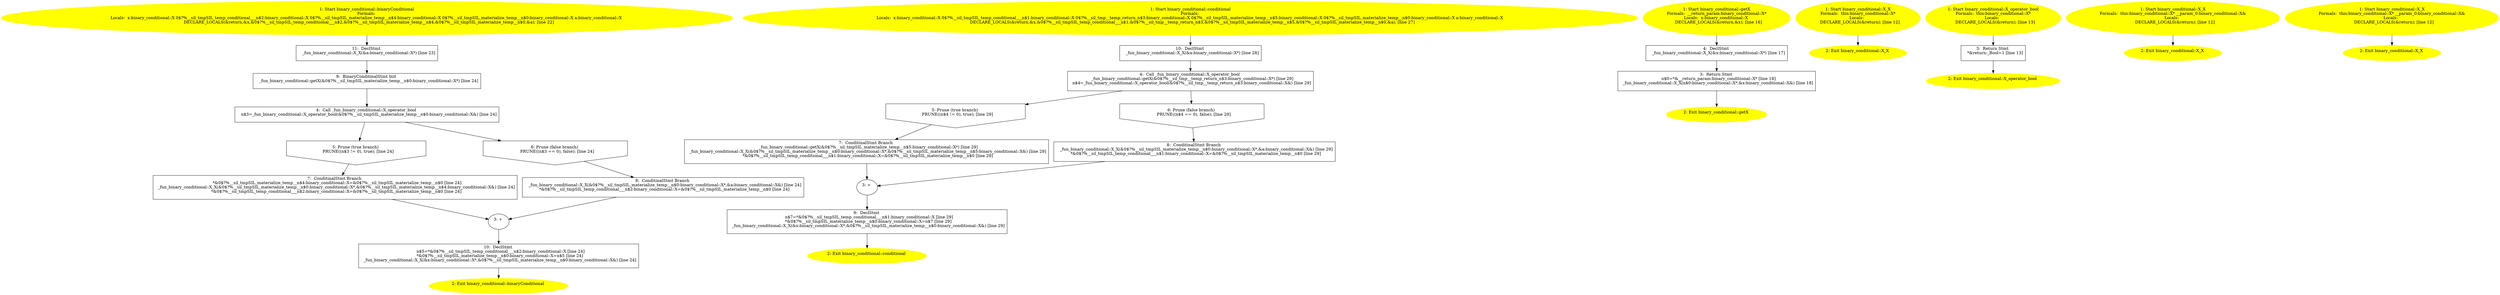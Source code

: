 /* @generated */
digraph iCFG {
"binaryConditional#binary_conditional#_ZN18binary_conditional17binaryConditionalEv.af42c001c0ee2314f76b0516127756f0_1" [label="1: Start binary_conditional::binaryConditional\nFormals: \nLocals:  x:binary_conditional::X 0$?%__sil_tmpSIL_temp_conditional___n$2:binary_conditional::X 0$?%__sil_tmpSIL_materialize_temp__n$4:binary_conditional::X 0$?%__sil_tmpSIL_materialize_temp__n$0:binary_conditional::X a:binary_conditional::X \n   DECLARE_LOCALS(&return,&x,&0$?%__sil_tmpSIL_temp_conditional___n$2,&0$?%__sil_tmpSIL_materialize_temp__n$4,&0$?%__sil_tmpSIL_materialize_temp__n$0,&a); [line 22]\n " color=yellow style=filled]
	

	 "binaryConditional#binary_conditional#_ZN18binary_conditional17binaryConditionalEv.af42c001c0ee2314f76b0516127756f0_1" -> "binaryConditional#binary_conditional#_ZN18binary_conditional17binaryConditionalEv.af42c001c0ee2314f76b0516127756f0_11" ;
"binaryConditional#binary_conditional#_ZN18binary_conditional17binaryConditionalEv.af42c001c0ee2314f76b0516127756f0_2" [label="2: Exit binary_conditional::binaryConditional \n  " color=yellow style=filled]
	

"binaryConditional#binary_conditional#_ZN18binary_conditional17binaryConditionalEv.af42c001c0ee2314f76b0516127756f0_3" [label="3: + \n  " ]
	

	 "binaryConditional#binary_conditional#_ZN18binary_conditional17binaryConditionalEv.af42c001c0ee2314f76b0516127756f0_3" -> "binaryConditional#binary_conditional#_ZN18binary_conditional17binaryConditionalEv.af42c001c0ee2314f76b0516127756f0_10" ;
"binaryConditional#binary_conditional#_ZN18binary_conditional17binaryConditionalEv.af42c001c0ee2314f76b0516127756f0_4" [label="4:  Call _fun_binary_conditional::X_operator_bool \n   n$3=_fun_binary_conditional::X_operator_bool(&0$?%__sil_tmpSIL_materialize_temp__n$0:binary_conditional::X&) [line 24]\n " shape="box"]
	

	 "binaryConditional#binary_conditional#_ZN18binary_conditional17binaryConditionalEv.af42c001c0ee2314f76b0516127756f0_4" -> "binaryConditional#binary_conditional#_ZN18binary_conditional17binaryConditionalEv.af42c001c0ee2314f76b0516127756f0_5" ;
	 "binaryConditional#binary_conditional#_ZN18binary_conditional17binaryConditionalEv.af42c001c0ee2314f76b0516127756f0_4" -> "binaryConditional#binary_conditional#_ZN18binary_conditional17binaryConditionalEv.af42c001c0ee2314f76b0516127756f0_6" ;
"binaryConditional#binary_conditional#_ZN18binary_conditional17binaryConditionalEv.af42c001c0ee2314f76b0516127756f0_5" [label="5: Prune (true branch) \n   PRUNE((n$3 != 0), true); [line 24]\n " shape="invhouse"]
	

	 "binaryConditional#binary_conditional#_ZN18binary_conditional17binaryConditionalEv.af42c001c0ee2314f76b0516127756f0_5" -> "binaryConditional#binary_conditional#_ZN18binary_conditional17binaryConditionalEv.af42c001c0ee2314f76b0516127756f0_7" ;
"binaryConditional#binary_conditional#_ZN18binary_conditional17binaryConditionalEv.af42c001c0ee2314f76b0516127756f0_6" [label="6: Prune (false branch) \n   PRUNE((n$3 == 0), false); [line 24]\n " shape="invhouse"]
	

	 "binaryConditional#binary_conditional#_ZN18binary_conditional17binaryConditionalEv.af42c001c0ee2314f76b0516127756f0_6" -> "binaryConditional#binary_conditional#_ZN18binary_conditional17binaryConditionalEv.af42c001c0ee2314f76b0516127756f0_8" ;
"binaryConditional#binary_conditional#_ZN18binary_conditional17binaryConditionalEv.af42c001c0ee2314f76b0516127756f0_7" [label="7:  ConditinalStmt Branch \n   *&0$?%__sil_tmpSIL_materialize_temp__n$4:binary_conditional::X=&0$?%__sil_tmpSIL_materialize_temp__n$0 [line 24]\n  _fun_binary_conditional::X_X(&0$?%__sil_tmpSIL_materialize_temp__n$0:binary_conditional::X*,&0$?%__sil_tmpSIL_materialize_temp__n$4:binary_conditional::X&) [line 24]\n  *&0$?%__sil_tmpSIL_temp_conditional___n$2:binary_conditional::X=&0$?%__sil_tmpSIL_materialize_temp__n$0 [line 24]\n " shape="box"]
	

	 "binaryConditional#binary_conditional#_ZN18binary_conditional17binaryConditionalEv.af42c001c0ee2314f76b0516127756f0_7" -> "binaryConditional#binary_conditional#_ZN18binary_conditional17binaryConditionalEv.af42c001c0ee2314f76b0516127756f0_3" ;
"binaryConditional#binary_conditional#_ZN18binary_conditional17binaryConditionalEv.af42c001c0ee2314f76b0516127756f0_8" [label="8:  ConditinalStmt Branch \n   _fun_binary_conditional::X_X(&0$?%__sil_tmpSIL_materialize_temp__n$0:binary_conditional::X*,&a:binary_conditional::X&) [line 24]\n  *&0$?%__sil_tmpSIL_temp_conditional___n$2:binary_conditional::X=&0$?%__sil_tmpSIL_materialize_temp__n$0 [line 24]\n " shape="box"]
	

	 "binaryConditional#binary_conditional#_ZN18binary_conditional17binaryConditionalEv.af42c001c0ee2314f76b0516127756f0_8" -> "binaryConditional#binary_conditional#_ZN18binary_conditional17binaryConditionalEv.af42c001c0ee2314f76b0516127756f0_3" ;
"binaryConditional#binary_conditional#_ZN18binary_conditional17binaryConditionalEv.af42c001c0ee2314f76b0516127756f0_9" [label="9:  BinaryConditinalStmt Init \n   _fun_binary_conditional::getX(&0$?%__sil_tmpSIL_materialize_temp__n$0:binary_conditional::X*) [line 24]\n " shape="box"]
	

	 "binaryConditional#binary_conditional#_ZN18binary_conditional17binaryConditionalEv.af42c001c0ee2314f76b0516127756f0_9" -> "binaryConditional#binary_conditional#_ZN18binary_conditional17binaryConditionalEv.af42c001c0ee2314f76b0516127756f0_4" ;
"binaryConditional#binary_conditional#_ZN18binary_conditional17binaryConditionalEv.af42c001c0ee2314f76b0516127756f0_10" [label="10:  DeclStmt \n   n$5=*&0$?%__sil_tmpSIL_temp_conditional___n$2:binary_conditional::X [line 24]\n  *&0$?%__sil_tmpSIL_materialize_temp__n$0:binary_conditional::X=n$5 [line 24]\n  _fun_binary_conditional::X_X(&x:binary_conditional::X*,&0$?%__sil_tmpSIL_materialize_temp__n$0:binary_conditional::X&) [line 24]\n " shape="box"]
	

	 "binaryConditional#binary_conditional#_ZN18binary_conditional17binaryConditionalEv.af42c001c0ee2314f76b0516127756f0_10" -> "binaryConditional#binary_conditional#_ZN18binary_conditional17binaryConditionalEv.af42c001c0ee2314f76b0516127756f0_2" ;
"binaryConditional#binary_conditional#_ZN18binary_conditional17binaryConditionalEv.af42c001c0ee2314f76b0516127756f0_11" [label="11:  DeclStmt \n   _fun_binary_conditional::X_X(&a:binary_conditional::X*) [line 23]\n " shape="box"]
	

	 "binaryConditional#binary_conditional#_ZN18binary_conditional17binaryConditionalEv.af42c001c0ee2314f76b0516127756f0_11" -> "binaryConditional#binary_conditional#_ZN18binary_conditional17binaryConditionalEv.af42c001c0ee2314f76b0516127756f0_9" ;
"conditional#binary_conditional#_ZN18binary_conditional11conditionalEv.4759b8a979477773442be7ef925c905c_1" [label="1: Start binary_conditional::conditional\nFormals: \nLocals:  x:binary_conditional::X 0$?%__sil_tmpSIL_temp_conditional___n$1:binary_conditional::X 0$?%__sil_tmp__temp_return_n$3:binary_conditional::X 0$?%__sil_tmpSIL_materialize_temp__n$5:binary_conditional::X 0$?%__sil_tmpSIL_materialize_temp__n$0:binary_conditional::X a:binary_conditional::X \n   DECLARE_LOCALS(&return,&x,&0$?%__sil_tmpSIL_temp_conditional___n$1,&0$?%__sil_tmp__temp_return_n$3,&0$?%__sil_tmpSIL_materialize_temp__n$5,&0$?%__sil_tmpSIL_materialize_temp__n$0,&a); [line 27]\n " color=yellow style=filled]
	

	 "conditional#binary_conditional#_ZN18binary_conditional11conditionalEv.4759b8a979477773442be7ef925c905c_1" -> "conditional#binary_conditional#_ZN18binary_conditional11conditionalEv.4759b8a979477773442be7ef925c905c_10" ;
"conditional#binary_conditional#_ZN18binary_conditional11conditionalEv.4759b8a979477773442be7ef925c905c_2" [label="2: Exit binary_conditional::conditional \n  " color=yellow style=filled]
	

"conditional#binary_conditional#_ZN18binary_conditional11conditionalEv.4759b8a979477773442be7ef925c905c_3" [label="3: + \n  " ]
	

	 "conditional#binary_conditional#_ZN18binary_conditional11conditionalEv.4759b8a979477773442be7ef925c905c_3" -> "conditional#binary_conditional#_ZN18binary_conditional11conditionalEv.4759b8a979477773442be7ef925c905c_9" ;
"conditional#binary_conditional#_ZN18binary_conditional11conditionalEv.4759b8a979477773442be7ef925c905c_4" [label="4:  Call _fun_binary_conditional::X_operator_bool \n   _fun_binary_conditional::getX(&0$?%__sil_tmp__temp_return_n$3:binary_conditional::X*) [line 29]\n  n$4=_fun_binary_conditional::X_operator_bool(&0$?%__sil_tmp__temp_return_n$3:binary_conditional::X&) [line 29]\n " shape="box"]
	

	 "conditional#binary_conditional#_ZN18binary_conditional11conditionalEv.4759b8a979477773442be7ef925c905c_4" -> "conditional#binary_conditional#_ZN18binary_conditional11conditionalEv.4759b8a979477773442be7ef925c905c_5" ;
	 "conditional#binary_conditional#_ZN18binary_conditional11conditionalEv.4759b8a979477773442be7ef925c905c_4" -> "conditional#binary_conditional#_ZN18binary_conditional11conditionalEv.4759b8a979477773442be7ef925c905c_6" ;
"conditional#binary_conditional#_ZN18binary_conditional11conditionalEv.4759b8a979477773442be7ef925c905c_5" [label="5: Prune (true branch) \n   PRUNE((n$4 != 0), true); [line 29]\n " shape="invhouse"]
	

	 "conditional#binary_conditional#_ZN18binary_conditional11conditionalEv.4759b8a979477773442be7ef925c905c_5" -> "conditional#binary_conditional#_ZN18binary_conditional11conditionalEv.4759b8a979477773442be7ef925c905c_7" ;
"conditional#binary_conditional#_ZN18binary_conditional11conditionalEv.4759b8a979477773442be7ef925c905c_6" [label="6: Prune (false branch) \n   PRUNE((n$4 == 0), false); [line 29]\n " shape="invhouse"]
	

	 "conditional#binary_conditional#_ZN18binary_conditional11conditionalEv.4759b8a979477773442be7ef925c905c_6" -> "conditional#binary_conditional#_ZN18binary_conditional11conditionalEv.4759b8a979477773442be7ef925c905c_8" ;
"conditional#binary_conditional#_ZN18binary_conditional11conditionalEv.4759b8a979477773442be7ef925c905c_7" [label="7:  ConditinalStmt Branch \n   _fun_binary_conditional::getX(&0$?%__sil_tmpSIL_materialize_temp__n$5:binary_conditional::X*) [line 29]\n  _fun_binary_conditional::X_X(&0$?%__sil_tmpSIL_materialize_temp__n$0:binary_conditional::X*,&0$?%__sil_tmpSIL_materialize_temp__n$5:binary_conditional::X&) [line 29]\n  *&0$?%__sil_tmpSIL_temp_conditional___n$1:binary_conditional::X=&0$?%__sil_tmpSIL_materialize_temp__n$0 [line 29]\n " shape="box"]
	

	 "conditional#binary_conditional#_ZN18binary_conditional11conditionalEv.4759b8a979477773442be7ef925c905c_7" -> "conditional#binary_conditional#_ZN18binary_conditional11conditionalEv.4759b8a979477773442be7ef925c905c_3" ;
"conditional#binary_conditional#_ZN18binary_conditional11conditionalEv.4759b8a979477773442be7ef925c905c_8" [label="8:  ConditinalStmt Branch \n   _fun_binary_conditional::X_X(&0$?%__sil_tmpSIL_materialize_temp__n$0:binary_conditional::X*,&a:binary_conditional::X&) [line 29]\n  *&0$?%__sil_tmpSIL_temp_conditional___n$1:binary_conditional::X=&0$?%__sil_tmpSIL_materialize_temp__n$0 [line 29]\n " shape="box"]
	

	 "conditional#binary_conditional#_ZN18binary_conditional11conditionalEv.4759b8a979477773442be7ef925c905c_8" -> "conditional#binary_conditional#_ZN18binary_conditional11conditionalEv.4759b8a979477773442be7ef925c905c_3" ;
"conditional#binary_conditional#_ZN18binary_conditional11conditionalEv.4759b8a979477773442be7ef925c905c_9" [label="9:  DeclStmt \n   n$7=*&0$?%__sil_tmpSIL_temp_conditional___n$1:binary_conditional::X [line 29]\n  *&0$?%__sil_tmpSIL_materialize_temp__n$0:binary_conditional::X=n$7 [line 29]\n  _fun_binary_conditional::X_X(&x:binary_conditional::X*,&0$?%__sil_tmpSIL_materialize_temp__n$0:binary_conditional::X&) [line 29]\n " shape="box"]
	

	 "conditional#binary_conditional#_ZN18binary_conditional11conditionalEv.4759b8a979477773442be7ef925c905c_9" -> "conditional#binary_conditional#_ZN18binary_conditional11conditionalEv.4759b8a979477773442be7ef925c905c_2" ;
"conditional#binary_conditional#_ZN18binary_conditional11conditionalEv.4759b8a979477773442be7ef925c905c_10" [label="10:  DeclStmt \n   _fun_binary_conditional::X_X(&a:binary_conditional::X*) [line 28]\n " shape="box"]
	

	 "conditional#binary_conditional#_ZN18binary_conditional11conditionalEv.4759b8a979477773442be7ef925c905c_10" -> "conditional#binary_conditional#_ZN18binary_conditional11conditionalEv.4759b8a979477773442be7ef925c905c_4" ;
"getX#binary_conditional#_ZN18binary_conditional4getXEv.609193a86220282821291564eccccf29_1" [label="1: Start binary_conditional::getX\nFormals:  __return_param:binary_conditional::X*\nLocals:  x:binary_conditional::X \n   DECLARE_LOCALS(&return,&x); [line 16]\n " color=yellow style=filled]
	

	 "getX#binary_conditional#_ZN18binary_conditional4getXEv.609193a86220282821291564eccccf29_1" -> "getX#binary_conditional#_ZN18binary_conditional4getXEv.609193a86220282821291564eccccf29_4" ;
"getX#binary_conditional#_ZN18binary_conditional4getXEv.609193a86220282821291564eccccf29_2" [label="2: Exit binary_conditional::getX \n  " color=yellow style=filled]
	

"getX#binary_conditional#_ZN18binary_conditional4getXEv.609193a86220282821291564eccccf29_3" [label="3:  Return Stmt \n   n$0=*&__return_param:binary_conditional::X* [line 18]\n  _fun_binary_conditional::X_X(n$0:binary_conditional::X*,&x:binary_conditional::X&) [line 18]\n " shape="box"]
	

	 "getX#binary_conditional#_ZN18binary_conditional4getXEv.609193a86220282821291564eccccf29_3" -> "getX#binary_conditional#_ZN18binary_conditional4getXEv.609193a86220282821291564eccccf29_2" ;
"getX#binary_conditional#_ZN18binary_conditional4getXEv.609193a86220282821291564eccccf29_4" [label="4:  DeclStmt \n   _fun_binary_conditional::X_X(&x:binary_conditional::X*) [line 17]\n " shape="box"]
	

	 "getX#binary_conditional#_ZN18binary_conditional4getXEv.609193a86220282821291564eccccf29_4" -> "getX#binary_conditional#_ZN18binary_conditional4getXEv.609193a86220282821291564eccccf29_3" ;
"X#X#binary_conditional#{_ZN18binary_conditional1XC1Ev|constexpr}.36ba3ab6d91729731dc0e6b7167cac4b_1" [label="1: Start binary_conditional::X_X\nFormals:  this:binary_conditional::X*\nLocals:  \n   DECLARE_LOCALS(&return); [line 12]\n " color=yellow style=filled]
	

	 "X#X#binary_conditional#{_ZN18binary_conditional1XC1Ev|constexpr}.36ba3ab6d91729731dc0e6b7167cac4b_1" -> "X#X#binary_conditional#{_ZN18binary_conditional1XC1Ev|constexpr}.36ba3ab6d91729731dc0e6b7167cac4b_2" ;
"X#X#binary_conditional#{_ZN18binary_conditional1XC1Ev|constexpr}.36ba3ab6d91729731dc0e6b7167cac4b_2" [label="2: Exit binary_conditional::X_X \n  " color=yellow style=filled]
	

"operator_bool#X#binary_conditional#(_ZN18binary_conditional1XcvbEv).f2edd03e5de9a5ca93d46298f568a63e_1" [label="1: Start binary_conditional::X_operator_bool\nFormals:  this:binary_conditional::X*\nLocals:  \n   DECLARE_LOCALS(&return); [line 13]\n " color=yellow style=filled]
	

	 "operator_bool#X#binary_conditional#(_ZN18binary_conditional1XcvbEv).f2edd03e5de9a5ca93d46298f568a63e_1" -> "operator_bool#X#binary_conditional#(_ZN18binary_conditional1XcvbEv).f2edd03e5de9a5ca93d46298f568a63e_3" ;
"operator_bool#X#binary_conditional#(_ZN18binary_conditional1XcvbEv).f2edd03e5de9a5ca93d46298f568a63e_2" [label="2: Exit binary_conditional::X_operator_bool \n  " color=yellow style=filled]
	

"operator_bool#X#binary_conditional#(_ZN18binary_conditional1XcvbEv).f2edd03e5de9a5ca93d46298f568a63e_3" [label="3:  Return Stmt \n   *&return:_Bool=1 [line 13]\n " shape="box"]
	

	 "operator_bool#X#binary_conditional#(_ZN18binary_conditional1XcvbEv).f2edd03e5de9a5ca93d46298f568a63e_3" -> "operator_bool#X#binary_conditional#(_ZN18binary_conditional1XcvbEv).f2edd03e5de9a5ca93d46298f568a63e_2" ;
"X#X#binary_conditional#{_ZN18binary_conditional1XC1EOS0_|constexpr}.84d2bfbde693ae615a2d6db40378f4f1_1" [label="1: Start binary_conditional::X_X\nFormals:  this:binary_conditional::X* __param_0:binary_conditional::X&\nLocals:  \n   DECLARE_LOCALS(&return); [line 12]\n " color=yellow style=filled]
	

	 "X#X#binary_conditional#{_ZN18binary_conditional1XC1EOS0_|constexpr}.84d2bfbde693ae615a2d6db40378f4f1_1" -> "X#X#binary_conditional#{_ZN18binary_conditional1XC1EOS0_|constexpr}.84d2bfbde693ae615a2d6db40378f4f1_2" ;
"X#X#binary_conditional#{_ZN18binary_conditional1XC1EOS0_|constexpr}.84d2bfbde693ae615a2d6db40378f4f1_2" [label="2: Exit binary_conditional::X_X \n  " color=yellow style=filled]
	

"X#X#binary_conditional#{_ZN18binary_conditional1XC1ERKS0_|constexpr}.afc9850c21e976d70168418e096ce449_1" [label="1: Start binary_conditional::X_X\nFormals:  this:binary_conditional::X* __param_0:binary_conditional::X&\nLocals:  \n   DECLARE_LOCALS(&return); [line 12]\n " color=yellow style=filled]
	

	 "X#X#binary_conditional#{_ZN18binary_conditional1XC1ERKS0_|constexpr}.afc9850c21e976d70168418e096ce449_1" -> "X#X#binary_conditional#{_ZN18binary_conditional1XC1ERKS0_|constexpr}.afc9850c21e976d70168418e096ce449_2" ;
"X#X#binary_conditional#{_ZN18binary_conditional1XC1ERKS0_|constexpr}.afc9850c21e976d70168418e096ce449_2" [label="2: Exit binary_conditional::X_X \n  " color=yellow style=filled]
	

}
